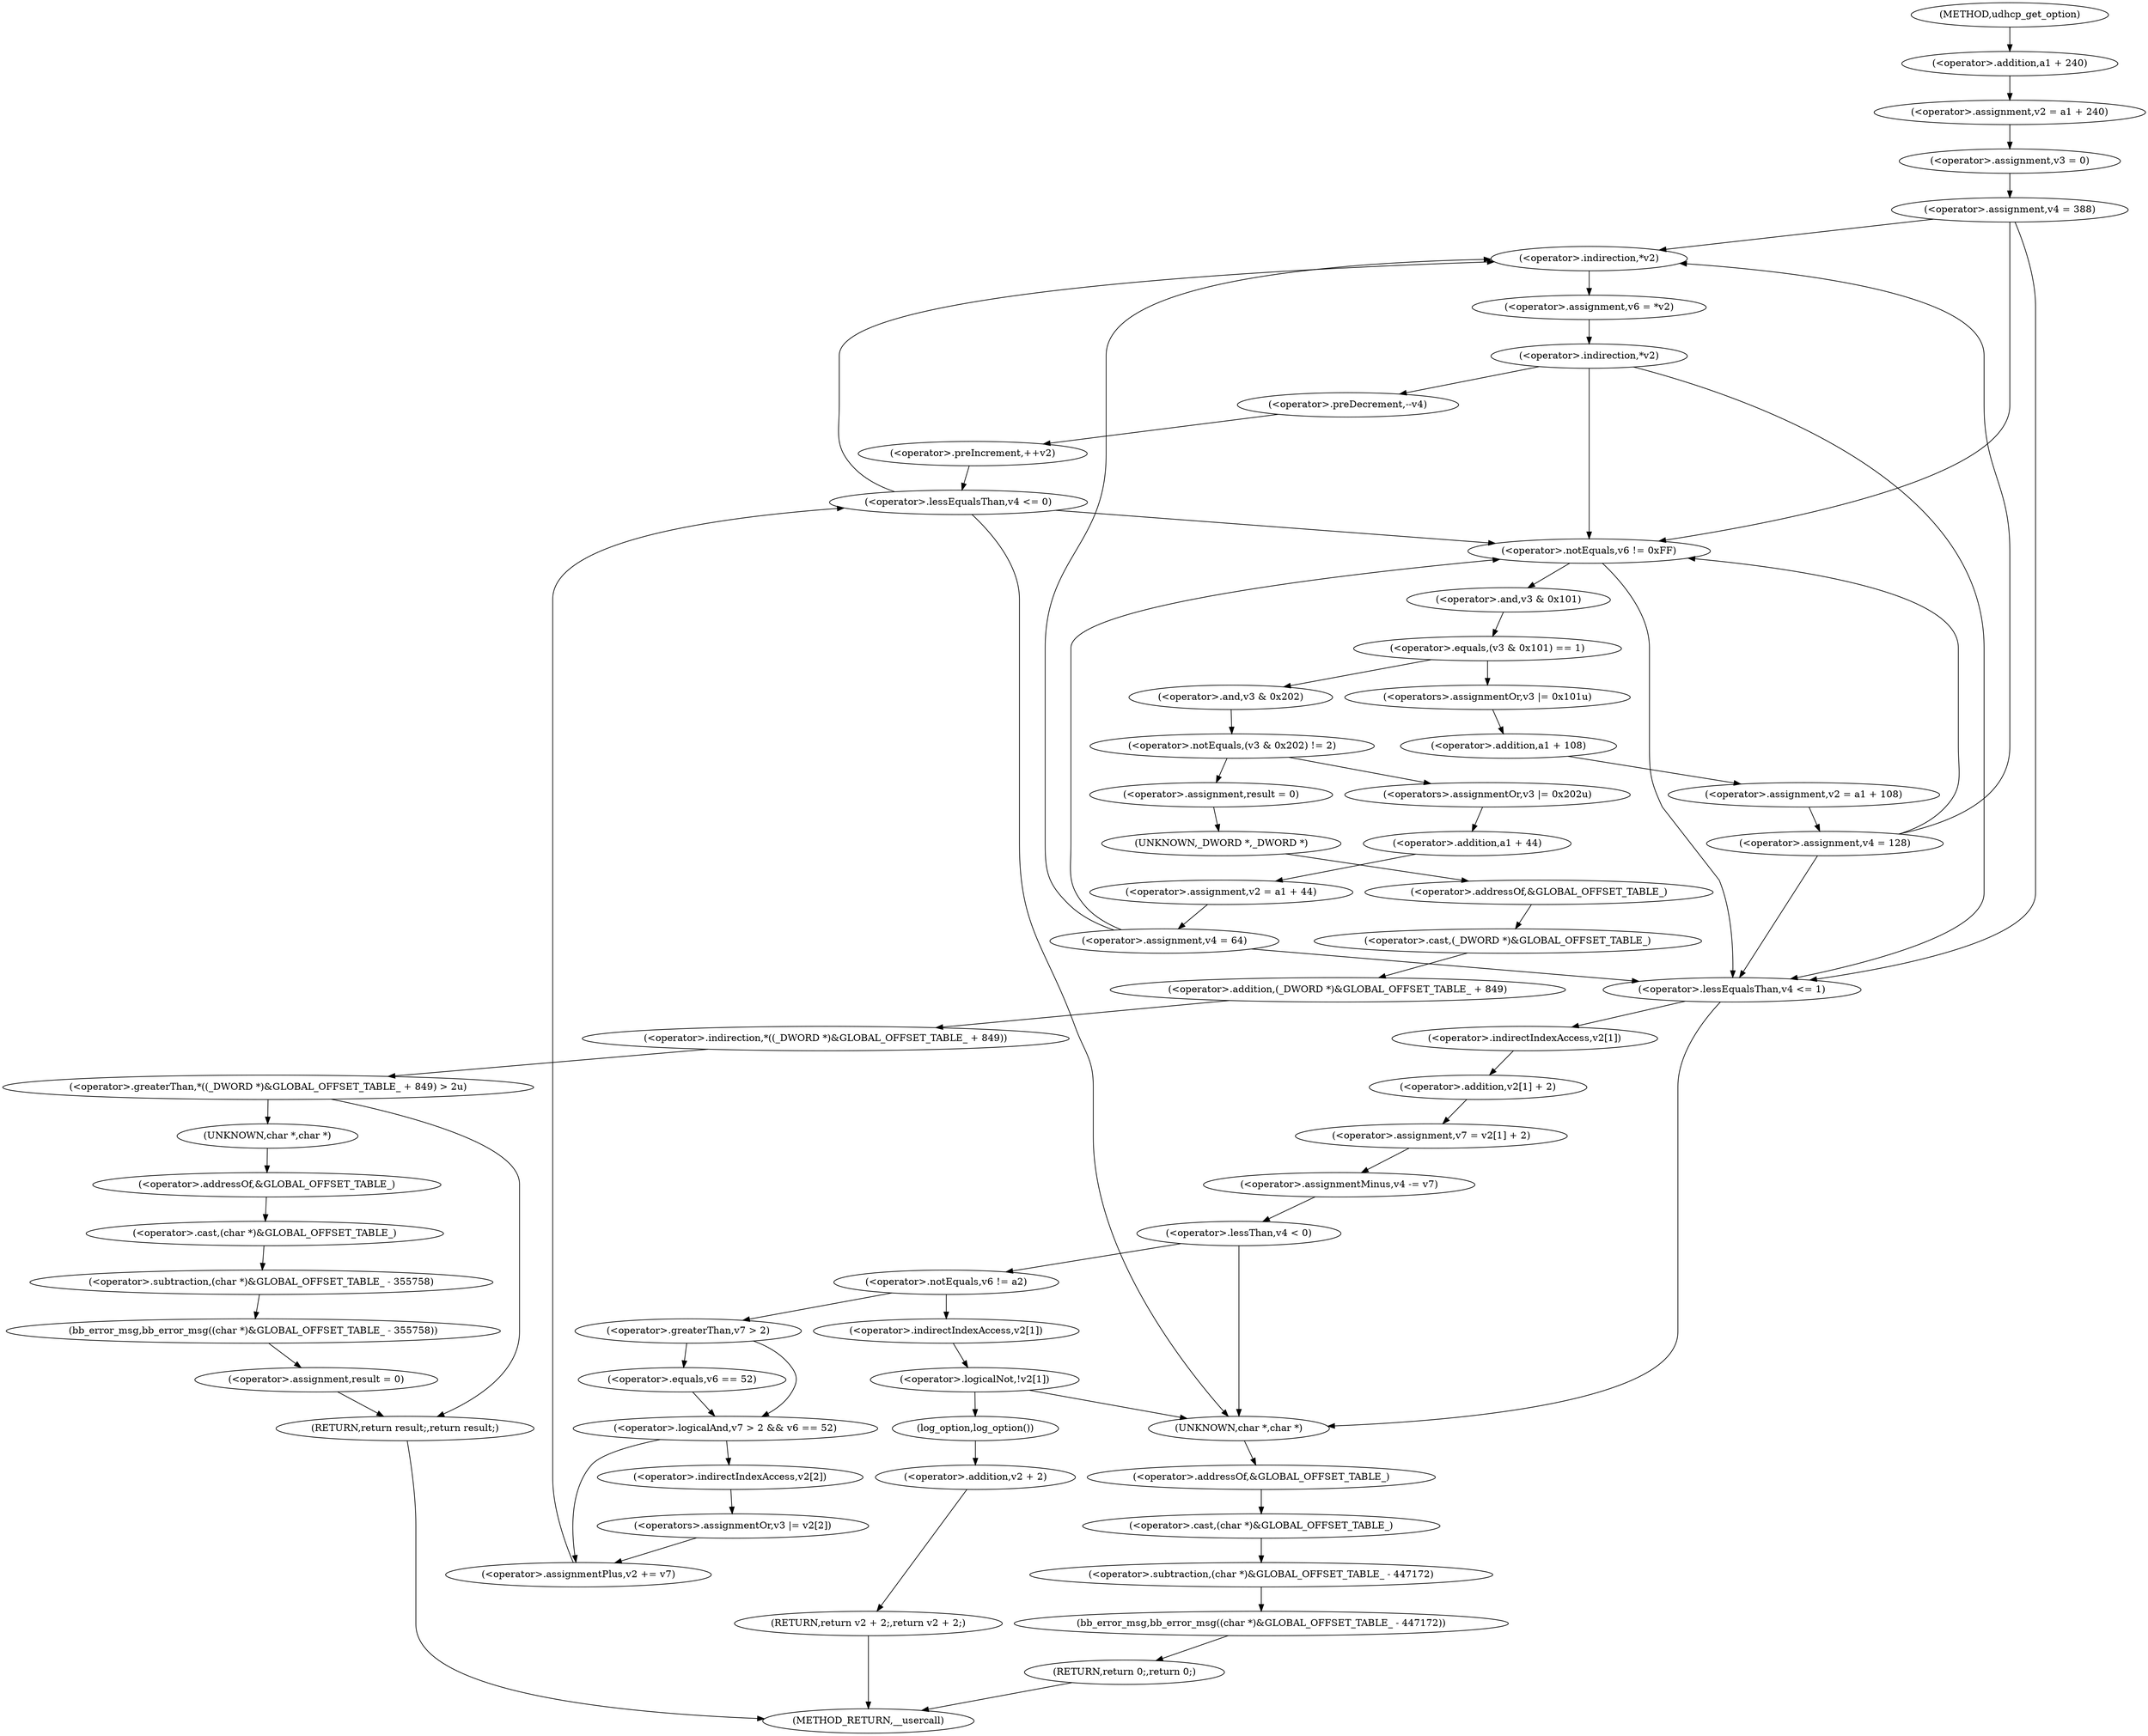 digraph udhcp_get_option {  
"1000117" [label = "(<operator>.assignment,v2 = a1 + 240)" ]
"1000119" [label = "(<operator>.addition,a1 + 240)" ]
"1000122" [label = "(<operator>.assignment,v3 = 0)" ]
"1000125" [label = "(<operator>.assignment,v4 = 388)" ]
"1000134" [label = "(<operator>.assignment,v6 = *v2)" ]
"1000136" [label = "(<operator>.indirection,*v2)" ]
"1000139" [label = "(<operator>.indirection,*v2)" ]
"1000142" [label = "(<operator>.preDecrement,--v4)" ]
"1000144" [label = "(<operator>.preIncrement,++v2)" ]
"1000148" [label = "(<operator>.lessEqualsThan,v4 <= 0)" ]
"1000153" [label = "(<operator>.notEquals,v6 != 0xFF)" ]
"1000158" [label = "(<operator>.equals,(v3 & 0x101) == 1)" ]
"1000159" [label = "(<operator>.and,v3 & 0x101)" ]
"1000164" [label = "(<operators>.assignmentOr,v3 |= 0x101u)" ]
"1000167" [label = "(<operator>.assignment,v2 = a1 + 108)" ]
"1000169" [label = "(<operator>.addition,a1 + 108)" ]
"1000172" [label = "(<operator>.assignment,v4 = 128)" ]
"1000178" [label = "(<operator>.notEquals,(v3 & 0x202) != 2)" ]
"1000179" [label = "(<operator>.and,v3 & 0x202)" ]
"1000184" [label = "(<operator>.assignment,result = 0)" ]
"1000188" [label = "(<operator>.greaterThan,*((_DWORD *)&GLOBAL_OFFSET_TABLE_ + 849) > 2u)" ]
"1000189" [label = "(<operator>.indirection,*((_DWORD *)&GLOBAL_OFFSET_TABLE_ + 849))" ]
"1000190" [label = "(<operator>.addition,(_DWORD *)&GLOBAL_OFFSET_TABLE_ + 849)" ]
"1000191" [label = "(<operator>.cast,(_DWORD *)&GLOBAL_OFFSET_TABLE_)" ]
"1000192" [label = "(UNKNOWN,_DWORD *,_DWORD *)" ]
"1000193" [label = "(<operator>.addressOf,&GLOBAL_OFFSET_TABLE_)" ]
"1000198" [label = "(bb_error_msg,bb_error_msg((char *)&GLOBAL_OFFSET_TABLE_ - 355758))" ]
"1000199" [label = "(<operator>.subtraction,(char *)&GLOBAL_OFFSET_TABLE_ - 355758)" ]
"1000200" [label = "(<operator>.cast,(char *)&GLOBAL_OFFSET_TABLE_)" ]
"1000201" [label = "(UNKNOWN,char *,char *)" ]
"1000202" [label = "(<operator>.addressOf,&GLOBAL_OFFSET_TABLE_)" ]
"1000205" [label = "(<operator>.assignment,result = 0)" ]
"1000208" [label = "(RETURN,return result;,return result;)" ]
"1000210" [label = "(<operators>.assignmentOr,v3 |= 0x202u)" ]
"1000213" [label = "(<operator>.assignment,v2 = a1 + 44)" ]
"1000215" [label = "(<operator>.addition,a1 + 44)" ]
"1000218" [label = "(<operator>.assignment,v4 = 64)" ]
"1000222" [label = "(<operator>.lessEqualsThan,v4 <= 1)" ]
"1000226" [label = "(<operator>.assignment,v7 = v2[1] + 2)" ]
"1000228" [label = "(<operator>.addition,v2[1] + 2)" ]
"1000229" [label = "(<operator>.indirectIndexAccess,v2[1])" ]
"1000233" [label = "(<operator>.assignmentMinus,v4 -= v7)" ]
"1000237" [label = "(<operator>.lessThan,v4 < 0)" ]
"1000242" [label = "(<operator>.notEquals,v6 != a2)" ]
"1000247" [label = "(<operator>.logicalAnd,v7 > 2 && v6 == 52)" ]
"1000248" [label = "(<operator>.greaterThan,v7 > 2)" ]
"1000251" [label = "(<operator>.equals,v6 == 52)" ]
"1000254" [label = "(<operators>.assignmentOr,v3 |= v2[2])" ]
"1000256" [label = "(<operator>.indirectIndexAccess,v2[2])" ]
"1000259" [label = "(<operator>.assignmentPlus,v2 += v7)" ]
"1000264" [label = "(<operator>.logicalNot,!v2[1])" ]
"1000265" [label = "(<operator>.indirectIndexAccess,v2[1])" ]
"1000270" [label = "(bb_error_msg,bb_error_msg((char *)&GLOBAL_OFFSET_TABLE_ - 447172))" ]
"1000271" [label = "(<operator>.subtraction,(char *)&GLOBAL_OFFSET_TABLE_ - 447172)" ]
"1000272" [label = "(<operator>.cast,(char *)&GLOBAL_OFFSET_TABLE_)" ]
"1000273" [label = "(UNKNOWN,char *,char *)" ]
"1000274" [label = "(<operator>.addressOf,&GLOBAL_OFFSET_TABLE_)" ]
"1000277" [label = "(RETURN,return 0;,return 0;)" ]
"1000279" [label = "(log_option,log_option())" ]
"1000280" [label = "(RETURN,return v2 + 2;,return v2 + 2;)" ]
"1000281" [label = "(<operator>.addition,v2 + 2)" ]
"1000107" [label = "(METHOD,udhcp_get_option)" ]
"1000284" [label = "(METHOD_RETURN,__usercall)" ]
  "1000117" -> "1000122" 
  "1000119" -> "1000117" 
  "1000122" -> "1000125" 
  "1000125" -> "1000136" 
  "1000125" -> "1000153" 
  "1000125" -> "1000222" 
  "1000134" -> "1000139" 
  "1000136" -> "1000134" 
  "1000139" -> "1000153" 
  "1000139" -> "1000222" 
  "1000139" -> "1000142" 
  "1000142" -> "1000144" 
  "1000144" -> "1000148" 
  "1000148" -> "1000136" 
  "1000148" -> "1000153" 
  "1000148" -> "1000273" 
  "1000153" -> "1000222" 
  "1000153" -> "1000159" 
  "1000158" -> "1000164" 
  "1000158" -> "1000179" 
  "1000159" -> "1000158" 
  "1000164" -> "1000169" 
  "1000167" -> "1000172" 
  "1000169" -> "1000167" 
  "1000172" -> "1000136" 
  "1000172" -> "1000153" 
  "1000172" -> "1000222" 
  "1000178" -> "1000184" 
  "1000178" -> "1000210" 
  "1000179" -> "1000178" 
  "1000184" -> "1000192" 
  "1000188" -> "1000201" 
  "1000188" -> "1000208" 
  "1000189" -> "1000188" 
  "1000190" -> "1000189" 
  "1000191" -> "1000190" 
  "1000192" -> "1000193" 
  "1000193" -> "1000191" 
  "1000198" -> "1000205" 
  "1000199" -> "1000198" 
  "1000200" -> "1000199" 
  "1000201" -> "1000202" 
  "1000202" -> "1000200" 
  "1000205" -> "1000208" 
  "1000208" -> "1000284" 
  "1000210" -> "1000215" 
  "1000213" -> "1000218" 
  "1000215" -> "1000213" 
  "1000218" -> "1000136" 
  "1000218" -> "1000153" 
  "1000218" -> "1000222" 
  "1000222" -> "1000273" 
  "1000222" -> "1000229" 
  "1000226" -> "1000233" 
  "1000228" -> "1000226" 
  "1000229" -> "1000228" 
  "1000233" -> "1000237" 
  "1000237" -> "1000273" 
  "1000237" -> "1000242" 
  "1000242" -> "1000248" 
  "1000242" -> "1000265" 
  "1000247" -> "1000256" 
  "1000247" -> "1000259" 
  "1000248" -> "1000247" 
  "1000248" -> "1000251" 
  "1000251" -> "1000247" 
  "1000254" -> "1000259" 
  "1000256" -> "1000254" 
  "1000259" -> "1000148" 
  "1000264" -> "1000279" 
  "1000264" -> "1000273" 
  "1000265" -> "1000264" 
  "1000270" -> "1000277" 
  "1000271" -> "1000270" 
  "1000272" -> "1000271" 
  "1000273" -> "1000274" 
  "1000274" -> "1000272" 
  "1000277" -> "1000284" 
  "1000279" -> "1000281" 
  "1000280" -> "1000284" 
  "1000281" -> "1000280" 
  "1000107" -> "1000119" 
}
